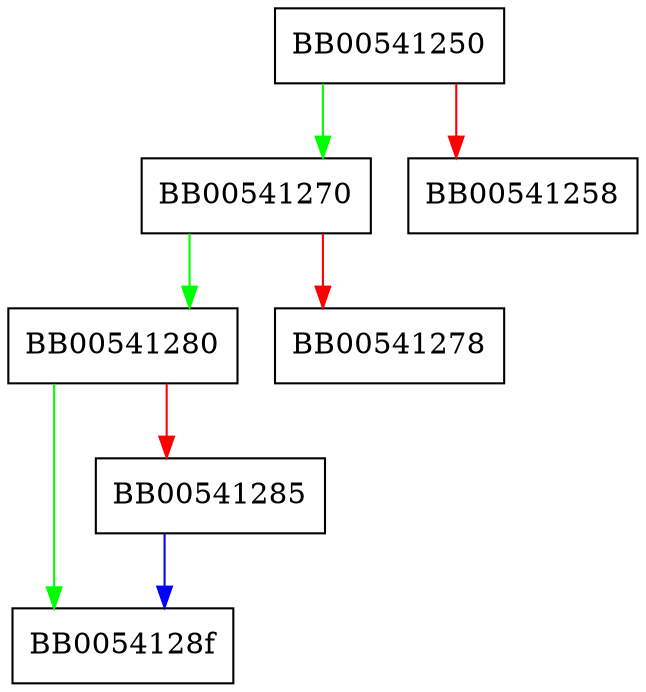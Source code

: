 digraph BN_is_word {
  node [shape="box"];
  graph [splines=ortho];
  BB00541250 -> BB00541270 [color="green"];
  BB00541250 -> BB00541258 [color="red"];
  BB00541270 -> BB00541280 [color="green"];
  BB00541270 -> BB00541278 [color="red"];
  BB00541280 -> BB0054128f [color="green"];
  BB00541280 -> BB00541285 [color="red"];
  BB00541285 -> BB0054128f [color="blue"];
}